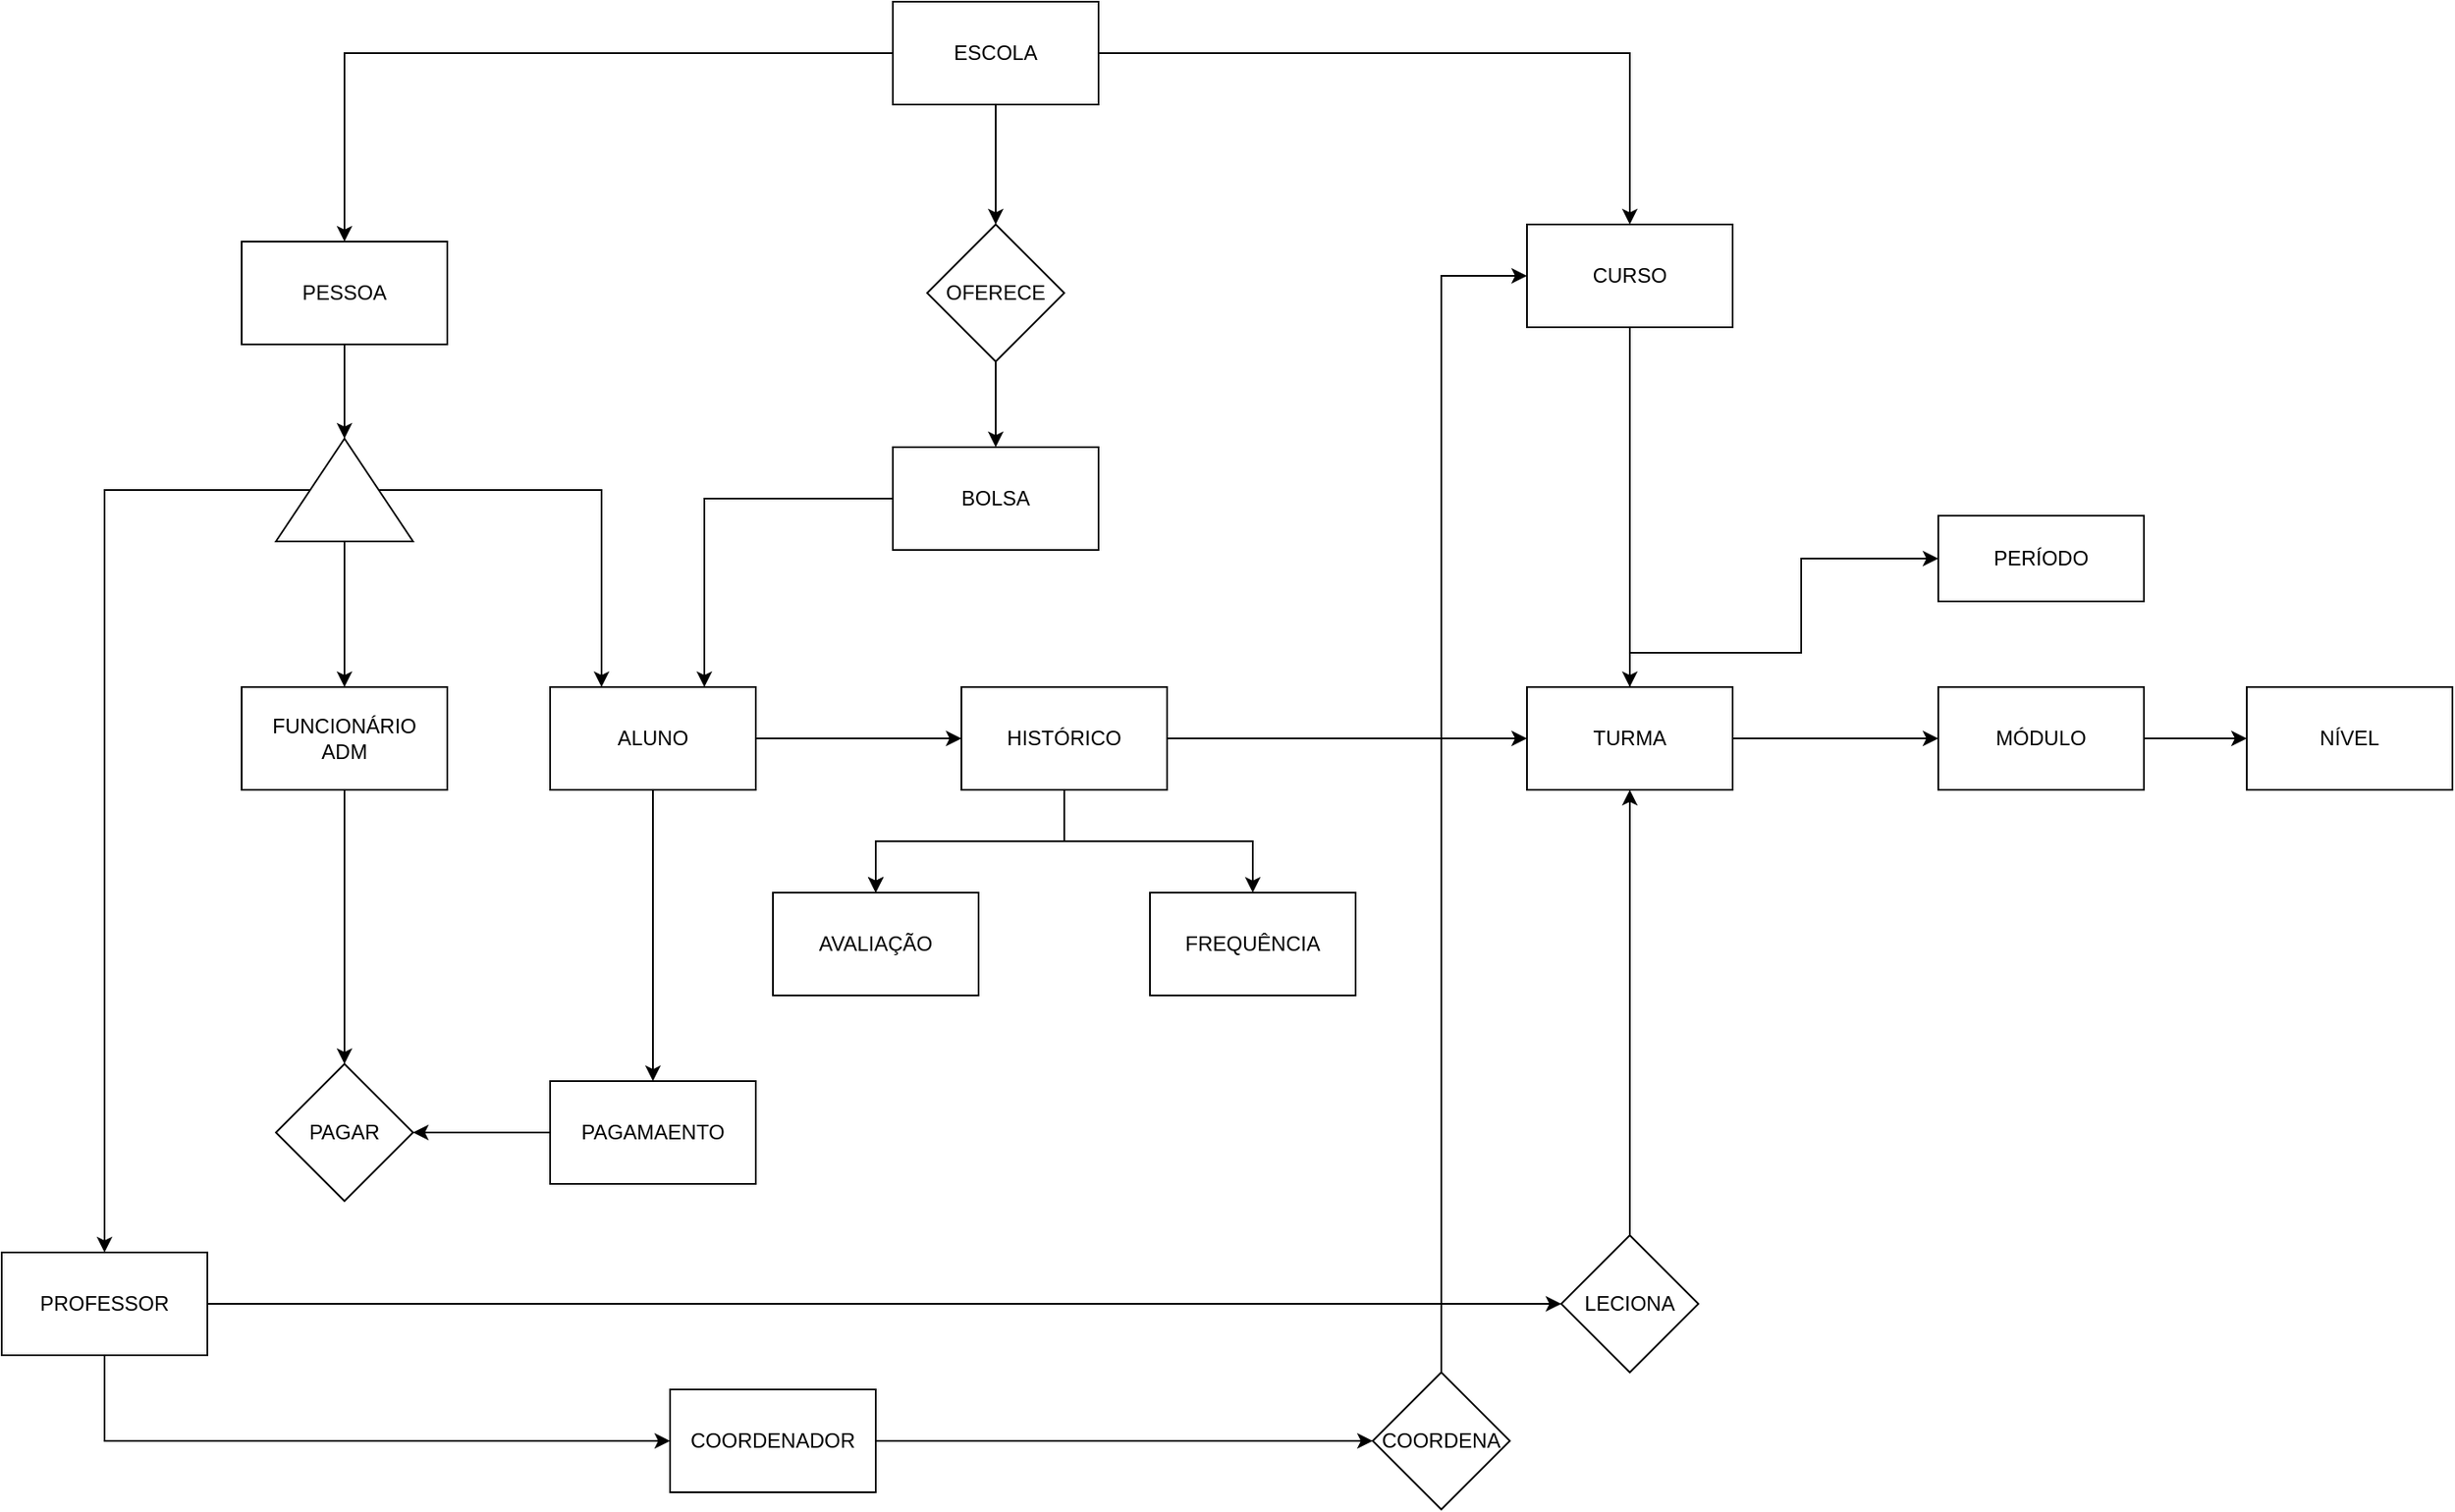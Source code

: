 <mxfile version="26.2.8">
  <diagram name="Página-1" id="ToRZsyHW3nH4Wx62c5p8">
    <mxGraphModel dx="2224" dy="1385" grid="1" gridSize="10" guides="1" tooltips="1" connect="1" arrows="1" fold="1" page="0" pageScale="1" pageWidth="827" pageHeight="1169" math="0" shadow="0">
      <root>
        <mxCell id="0" />
        <mxCell id="1" parent="0" />
        <mxCell id="KqVxqA2QlJHIxRDLTxVt-6" value="" style="edgeStyle=orthogonalEdgeStyle;rounded=0;orthogonalLoop=1;jettySize=auto;html=1;" edge="1" parent="1" source="KqVxqA2QlJHIxRDLTxVt-1" target="KqVxqA2QlJHIxRDLTxVt-5">
          <mxGeometry relative="1" as="geometry" />
        </mxCell>
        <mxCell id="KqVxqA2QlJHIxRDLTxVt-8" value="" style="edgeStyle=orthogonalEdgeStyle;rounded=0;orthogonalLoop=1;jettySize=auto;html=1;" edge="1" parent="1" source="KqVxqA2QlJHIxRDLTxVt-1" target="KqVxqA2QlJHIxRDLTxVt-7">
          <mxGeometry relative="1" as="geometry" />
        </mxCell>
        <mxCell id="KqVxqA2QlJHIxRDLTxVt-46" value="" style="edgeStyle=orthogonalEdgeStyle;rounded=0;orthogonalLoop=1;jettySize=auto;html=1;" edge="1" parent="1" source="KqVxqA2QlJHIxRDLTxVt-1" target="KqVxqA2QlJHIxRDLTxVt-45">
          <mxGeometry relative="1" as="geometry" />
        </mxCell>
        <mxCell id="KqVxqA2QlJHIxRDLTxVt-1" value="&lt;font style=&quot;color: light-dark(rgb(0, 0, 0), rgb(0, 0, 0));&quot;&gt;ESCOLA&lt;/font&gt;" style="whiteSpace=wrap;html=1;fillColor=light-dark(#FFFFFF,#FFFFFF);" vertex="1" parent="1">
          <mxGeometry x="390" y="-210" width="120" height="60" as="geometry" />
        </mxCell>
        <mxCell id="KqVxqA2QlJHIxRDLTxVt-27" value="" style="edgeStyle=orthogonalEdgeStyle;rounded=0;orthogonalLoop=1;jettySize=auto;html=1;" edge="1" parent="1" source="KqVxqA2QlJHIxRDLTxVt-5" target="KqVxqA2QlJHIxRDLTxVt-26">
          <mxGeometry relative="1" as="geometry" />
        </mxCell>
        <mxCell id="KqVxqA2QlJHIxRDLTxVt-5" value="&lt;font style=&quot;color: light-dark(rgb(0, 0, 0), rgb(0, 0, 0));&quot;&gt;CURSO&lt;/font&gt;" style="whiteSpace=wrap;html=1;fillColor=light-dark(#FFFFFF,#FFFFFF);" vertex="1" parent="1">
          <mxGeometry x="760" y="-80" width="120" height="60" as="geometry" />
        </mxCell>
        <mxCell id="KqVxqA2QlJHIxRDLTxVt-10" style="edgeStyle=orthogonalEdgeStyle;rounded=0;orthogonalLoop=1;jettySize=auto;html=1;entryX=1;entryY=0.5;entryDx=0;entryDy=0;" edge="1" parent="1" source="KqVxqA2QlJHIxRDLTxVt-7" target="KqVxqA2QlJHIxRDLTxVt-9">
          <mxGeometry relative="1" as="geometry" />
        </mxCell>
        <mxCell id="KqVxqA2QlJHIxRDLTxVt-7" value="PESSOA" style="whiteSpace=wrap;html=1;fillColor=light-dark(#FFFFFF,#FFFFFF);fontColor=light-dark(#000000,#000000);" vertex="1" parent="1">
          <mxGeometry x="10" y="-70" width="120" height="60" as="geometry" />
        </mxCell>
        <mxCell id="KqVxqA2QlJHIxRDLTxVt-12" value="" style="edgeStyle=orthogonalEdgeStyle;rounded=0;orthogonalLoop=1;jettySize=auto;html=1;" edge="1" parent="1" source="KqVxqA2QlJHIxRDLTxVt-9" target="KqVxqA2QlJHIxRDLTxVt-11">
          <mxGeometry relative="1" as="geometry" />
        </mxCell>
        <mxCell id="KqVxqA2QlJHIxRDLTxVt-14" value="" style="edgeStyle=orthogonalEdgeStyle;rounded=0;orthogonalLoop=1;jettySize=auto;html=1;" edge="1" parent="1" source="KqVxqA2QlJHIxRDLTxVt-9" target="KqVxqA2QlJHIxRDLTxVt-13">
          <mxGeometry relative="1" as="geometry">
            <Array as="points">
              <mxPoint x="220" y="75" />
            </Array>
          </mxGeometry>
        </mxCell>
        <mxCell id="KqVxqA2QlJHIxRDLTxVt-18" value="" style="edgeStyle=orthogonalEdgeStyle;rounded=0;orthogonalLoop=1;jettySize=auto;html=1;" edge="1" parent="1" source="KqVxqA2QlJHIxRDLTxVt-9" target="KqVxqA2QlJHIxRDLTxVt-17">
          <mxGeometry relative="1" as="geometry" />
        </mxCell>
        <mxCell id="KqVxqA2QlJHIxRDLTxVt-9" value="" style="triangle;whiteSpace=wrap;html=1;rotation=-90;fillColor=light-dark(#FFFFFF,#FFFFFF);" vertex="1" parent="1">
          <mxGeometry x="40" y="35" width="60" height="80" as="geometry" />
        </mxCell>
        <mxCell id="KqVxqA2QlJHIxRDLTxVt-21" value="" style="edgeStyle=orthogonalEdgeStyle;rounded=0;orthogonalLoop=1;jettySize=auto;html=1;" edge="1" parent="1" source="KqVxqA2QlJHIxRDLTxVt-11" target="KqVxqA2QlJHIxRDLTxVt-20">
          <mxGeometry relative="1" as="geometry" />
        </mxCell>
        <mxCell id="KqVxqA2QlJHIxRDLTxVt-11" value="&lt;font style=&quot;color: light-dark(rgb(0, 0, 0), rgb(0, 0, 0));&quot;&gt;FUNCIONÁRIO&lt;/font&gt;&lt;div&gt;&lt;font style=&quot;color: light-dark(rgb(0, 0, 0), rgb(0, 0, 0));&quot;&gt;ADM&lt;/font&gt;&lt;/div&gt;" style="whiteSpace=wrap;html=1;fillColor=light-dark(#FFFFFF,#FFFFFF);" vertex="1" parent="1">
          <mxGeometry x="10" y="190" width="120" height="60" as="geometry" />
        </mxCell>
        <mxCell id="KqVxqA2QlJHIxRDLTxVt-23" value="" style="edgeStyle=orthogonalEdgeStyle;rounded=0;orthogonalLoop=1;jettySize=auto;html=1;" edge="1" parent="1" source="KqVxqA2QlJHIxRDLTxVt-13" target="KqVxqA2QlJHIxRDLTxVt-22">
          <mxGeometry relative="1" as="geometry" />
        </mxCell>
        <mxCell id="KqVxqA2QlJHIxRDLTxVt-52" value="" style="edgeStyle=orthogonalEdgeStyle;rounded=0;orthogonalLoop=1;jettySize=auto;html=1;" edge="1" parent="1" source="KqVxqA2QlJHIxRDLTxVt-13" target="KqVxqA2QlJHIxRDLTxVt-51">
          <mxGeometry relative="1" as="geometry" />
        </mxCell>
        <mxCell id="KqVxqA2QlJHIxRDLTxVt-13" value="&lt;font style=&quot;color: light-dark(rgb(0, 0, 0), rgb(0, 0, 0));&quot;&gt;ALUNO&lt;/font&gt;" style="whiteSpace=wrap;html=1;fillColor=light-dark(#FFFFFF,#FFFFFF);" vertex="1" parent="1">
          <mxGeometry x="190" y="190" width="120" height="60" as="geometry" />
        </mxCell>
        <mxCell id="KqVxqA2QlJHIxRDLTxVt-36" value="" style="edgeStyle=orthogonalEdgeStyle;rounded=0;orthogonalLoop=1;jettySize=auto;html=1;" edge="1" parent="1" source="KqVxqA2QlJHIxRDLTxVt-17" target="KqVxqA2QlJHIxRDLTxVt-35">
          <mxGeometry relative="1" as="geometry">
            <Array as="points">
              <mxPoint x="-70" y="630" />
            </Array>
          </mxGeometry>
        </mxCell>
        <mxCell id="KqVxqA2QlJHIxRDLTxVt-42" value="" style="edgeStyle=orthogonalEdgeStyle;rounded=0;orthogonalLoop=1;jettySize=auto;html=1;" edge="1" parent="1" source="KqVxqA2QlJHIxRDLTxVt-17" target="KqVxqA2QlJHIxRDLTxVt-41">
          <mxGeometry relative="1" as="geometry" />
        </mxCell>
        <mxCell id="KqVxqA2QlJHIxRDLTxVt-17" value="&lt;font style=&quot;color: light-dark(rgb(0, 0, 0), rgb(0, 0, 0));&quot;&gt;PROFESSOR&lt;/font&gt;" style="whiteSpace=wrap;html=1;fillColor=light-dark(#FFFFFF,#FFFFFF);" vertex="1" parent="1">
          <mxGeometry x="-130" y="520" width="120" height="60" as="geometry" />
        </mxCell>
        <mxCell id="KqVxqA2QlJHIxRDLTxVt-19" style="edgeStyle=orthogonalEdgeStyle;rounded=0;orthogonalLoop=1;jettySize=auto;html=1;exitX=0.5;exitY=1;exitDx=0;exitDy=0;" edge="1" parent="1" source="KqVxqA2QlJHIxRDLTxVt-13" target="KqVxqA2QlJHIxRDLTxVt-13">
          <mxGeometry relative="1" as="geometry" />
        </mxCell>
        <mxCell id="KqVxqA2QlJHIxRDLTxVt-20" value="&lt;font style=&quot;color: light-dark(rgb(0, 0, 0), rgb(0, 0, 0));&quot;&gt;PAGAR&lt;/font&gt;" style="rhombus;whiteSpace=wrap;html=1;fillColor=light-dark(#FFFFFF,#FFFFFF);" vertex="1" parent="1">
          <mxGeometry x="30" y="410" width="80" height="80" as="geometry" />
        </mxCell>
        <mxCell id="KqVxqA2QlJHIxRDLTxVt-25" style="edgeStyle=orthogonalEdgeStyle;rounded=0;orthogonalLoop=1;jettySize=auto;html=1;entryX=1;entryY=0.5;entryDx=0;entryDy=0;" edge="1" parent="1" source="KqVxqA2QlJHIxRDLTxVt-22" target="KqVxqA2QlJHIxRDLTxVt-20">
          <mxGeometry relative="1" as="geometry" />
        </mxCell>
        <mxCell id="KqVxqA2QlJHIxRDLTxVt-22" value="&lt;font style=&quot;color: light-dark(rgb(0, 0, 0), rgb(0, 0, 0));&quot;&gt;PAGAMAENTO&lt;/font&gt;" style="whiteSpace=wrap;html=1;fillColor=light-dark(#FFFFFF,#FFFFFF);" vertex="1" parent="1">
          <mxGeometry x="190" y="420" width="120" height="60" as="geometry" />
        </mxCell>
        <mxCell id="KqVxqA2QlJHIxRDLTxVt-30" value="" style="edgeStyle=orthogonalEdgeStyle;rounded=0;orthogonalLoop=1;jettySize=auto;html=1;" edge="1" parent="1" source="KqVxqA2QlJHIxRDLTxVt-26" target="KqVxqA2QlJHIxRDLTxVt-28">
          <mxGeometry relative="1" as="geometry">
            <Array as="points">
              <mxPoint x="920" y="170" />
            </Array>
          </mxGeometry>
        </mxCell>
        <mxCell id="KqVxqA2QlJHIxRDLTxVt-32" value="" style="edgeStyle=orthogonalEdgeStyle;rounded=0;orthogonalLoop=1;jettySize=auto;html=1;" edge="1" parent="1" source="KqVxqA2QlJHIxRDLTxVt-26" target="KqVxqA2QlJHIxRDLTxVt-31">
          <mxGeometry relative="1" as="geometry" />
        </mxCell>
        <mxCell id="KqVxqA2QlJHIxRDLTxVt-26" value="&lt;font style=&quot;color: light-dark(rgb(0, 0, 0), rgb(0, 0, 0));&quot;&gt;TURMA&lt;/font&gt;" style="whiteSpace=wrap;html=1;fillColor=light-dark(#FFFFFF,#FFFFFF);" vertex="1" parent="1">
          <mxGeometry x="760" y="190" width="120" height="60" as="geometry" />
        </mxCell>
        <mxCell id="KqVxqA2QlJHIxRDLTxVt-28" value="&lt;font style=&quot;color: light-dark(rgb(0, 0, 0), rgb(0, 0, 0));&quot;&gt;PERÍODO&lt;/font&gt;" style="whiteSpace=wrap;html=1;fillColor=light-dark(#FFFFFF,#FFFFFF);" vertex="1" parent="1">
          <mxGeometry x="1000" y="90" width="120" height="50" as="geometry" />
        </mxCell>
        <mxCell id="KqVxqA2QlJHIxRDLTxVt-34" value="" style="edgeStyle=orthogonalEdgeStyle;rounded=0;orthogonalLoop=1;jettySize=auto;html=1;" edge="1" parent="1" source="KqVxqA2QlJHIxRDLTxVt-31" target="KqVxqA2QlJHIxRDLTxVt-33">
          <mxGeometry relative="1" as="geometry" />
        </mxCell>
        <mxCell id="KqVxqA2QlJHIxRDLTxVt-31" value="&lt;font style=&quot;color: light-dark(rgb(0, 0, 0), rgb(0, 0, 0));&quot;&gt;MÓDULO&lt;/font&gt;" style="whiteSpace=wrap;html=1;fillColor=light-dark(#FFFFFF,#FFFFFF);" vertex="1" parent="1">
          <mxGeometry x="1000" y="190" width="120" height="60" as="geometry" />
        </mxCell>
        <mxCell id="KqVxqA2QlJHIxRDLTxVt-33" value="&lt;font style=&quot;color: light-dark(rgb(0, 0, 0), rgb(0, 0, 0));&quot;&gt;NÍVEL&lt;/font&gt;" style="whiteSpace=wrap;html=1;fillColor=light-dark(#FFFFFF,#FFFFFF);" vertex="1" parent="1">
          <mxGeometry x="1180" y="190" width="120" height="60" as="geometry" />
        </mxCell>
        <mxCell id="KqVxqA2QlJHIxRDLTxVt-38" value="" style="edgeStyle=orthogonalEdgeStyle;rounded=0;orthogonalLoop=1;jettySize=auto;html=1;" edge="1" parent="1" source="KqVxqA2QlJHIxRDLTxVt-35" target="KqVxqA2QlJHIxRDLTxVt-37">
          <mxGeometry relative="1" as="geometry" />
        </mxCell>
        <mxCell id="KqVxqA2QlJHIxRDLTxVt-35" value="&lt;font style=&quot;color: light-dark(rgb(0, 0, 0), rgb(0, 0, 0));&quot;&gt;COORDENADOR&lt;/font&gt;" style="whiteSpace=wrap;html=1;fillColor=light-dark(#FFFFFF,#FFFFFF);" vertex="1" parent="1">
          <mxGeometry x="260" y="600" width="120" height="60" as="geometry" />
        </mxCell>
        <mxCell id="KqVxqA2QlJHIxRDLTxVt-39" style="edgeStyle=orthogonalEdgeStyle;rounded=0;orthogonalLoop=1;jettySize=auto;html=1;entryX=0;entryY=0.5;entryDx=0;entryDy=0;" edge="1" parent="1" source="KqVxqA2QlJHIxRDLTxVt-37" target="KqVxqA2QlJHIxRDLTxVt-5">
          <mxGeometry relative="1" as="geometry">
            <mxPoint x="620" y="50" as="targetPoint" />
            <Array as="points">
              <mxPoint x="710" y="-50" />
            </Array>
          </mxGeometry>
        </mxCell>
        <mxCell id="KqVxqA2QlJHIxRDLTxVt-37" value="&lt;font style=&quot;color: light-dark(rgb(0, 0, 0), rgb(0, 0, 0));&quot;&gt;COORDENA&lt;/font&gt;" style="rhombus;whiteSpace=wrap;html=1;fillColor=light-dark(#FFFFFF,#FFFFFF);" vertex="1" parent="1">
          <mxGeometry x="670" y="590" width="80" height="80" as="geometry" />
        </mxCell>
        <mxCell id="KqVxqA2QlJHIxRDLTxVt-62" style="edgeStyle=orthogonalEdgeStyle;rounded=0;orthogonalLoop=1;jettySize=auto;html=1;entryX=0.5;entryY=1;entryDx=0;entryDy=0;" edge="1" parent="1" source="KqVxqA2QlJHIxRDLTxVt-41" target="KqVxqA2QlJHIxRDLTxVt-26">
          <mxGeometry relative="1" as="geometry" />
        </mxCell>
        <mxCell id="KqVxqA2QlJHIxRDLTxVt-41" value="&lt;font style=&quot;color: light-dark(rgb(0, 0, 0), rgb(0, 0, 0));&quot;&gt;LECIONA&lt;/font&gt;" style="rhombus;whiteSpace=wrap;html=1;fillColor=light-dark(#FFFFFF,#FFFFFF);" vertex="1" parent="1">
          <mxGeometry x="780" y="510" width="80" height="80" as="geometry" />
        </mxCell>
        <mxCell id="KqVxqA2QlJHIxRDLTxVt-48" value="" style="edgeStyle=orthogonalEdgeStyle;rounded=0;orthogonalLoop=1;jettySize=auto;html=1;" edge="1" parent="1" source="KqVxqA2QlJHIxRDLTxVt-45" target="KqVxqA2QlJHIxRDLTxVt-47">
          <mxGeometry relative="1" as="geometry" />
        </mxCell>
        <mxCell id="KqVxqA2QlJHIxRDLTxVt-45" value="&lt;font style=&quot;color: light-dark(rgb(0, 0, 0), rgb(0, 0, 0));&quot;&gt;OFERECE&lt;/font&gt;" style="rhombus;whiteSpace=wrap;html=1;fillColor=light-dark(#FFFFFF,#FFFFFF);" vertex="1" parent="1">
          <mxGeometry x="410" y="-80" width="80" height="80" as="geometry" />
        </mxCell>
        <mxCell id="KqVxqA2QlJHIxRDLTxVt-50" style="edgeStyle=orthogonalEdgeStyle;rounded=0;orthogonalLoop=1;jettySize=auto;html=1;entryX=0.75;entryY=0;entryDx=0;entryDy=0;" edge="1" parent="1" source="KqVxqA2QlJHIxRDLTxVt-47" target="KqVxqA2QlJHIxRDLTxVt-13">
          <mxGeometry relative="1" as="geometry" />
        </mxCell>
        <mxCell id="KqVxqA2QlJHIxRDLTxVt-47" value="&lt;font style=&quot;color: light-dark(rgb(0, 0, 0), rgb(0, 0, 0));&quot;&gt;BOLSA&lt;/font&gt;" style="whiteSpace=wrap;html=1;fillColor=light-dark(#FFFFFF,#FFFFFF);" vertex="1" parent="1">
          <mxGeometry x="390" y="50" width="120" height="60" as="geometry" />
        </mxCell>
        <mxCell id="KqVxqA2QlJHIxRDLTxVt-55" style="edgeStyle=orthogonalEdgeStyle;rounded=0;orthogonalLoop=1;jettySize=auto;html=1;entryX=0;entryY=0.5;entryDx=0;entryDy=0;" edge="1" parent="1" source="KqVxqA2QlJHIxRDLTxVt-51" target="KqVxqA2QlJHIxRDLTxVt-26">
          <mxGeometry relative="1" as="geometry" />
        </mxCell>
        <mxCell id="KqVxqA2QlJHIxRDLTxVt-57" value="" style="edgeStyle=orthogonalEdgeStyle;rounded=0;orthogonalLoop=1;jettySize=auto;html=1;" edge="1" parent="1" source="KqVxqA2QlJHIxRDLTxVt-51" target="KqVxqA2QlJHIxRDLTxVt-56">
          <mxGeometry relative="1" as="geometry" />
        </mxCell>
        <mxCell id="KqVxqA2QlJHIxRDLTxVt-58" value="" style="edgeStyle=orthogonalEdgeStyle;rounded=0;orthogonalLoop=1;jettySize=auto;html=1;" edge="1" parent="1" source="KqVxqA2QlJHIxRDLTxVt-51" target="KqVxqA2QlJHIxRDLTxVt-56">
          <mxGeometry relative="1" as="geometry" />
        </mxCell>
        <mxCell id="KqVxqA2QlJHIxRDLTxVt-60" value="" style="edgeStyle=orthogonalEdgeStyle;rounded=0;orthogonalLoop=1;jettySize=auto;html=1;" edge="1" parent="1" source="KqVxqA2QlJHIxRDLTxVt-51" target="KqVxqA2QlJHIxRDLTxVt-59">
          <mxGeometry relative="1" as="geometry" />
        </mxCell>
        <mxCell id="KqVxqA2QlJHIxRDLTxVt-51" value="&lt;font style=&quot;color: light-dark(rgb(0, 0, 0), rgb(0, 0, 0));&quot;&gt;HISTÓRICO&lt;/font&gt;" style="whiteSpace=wrap;html=1;fillColor=light-dark(#FFFFFF,#FFFFFF);" vertex="1" parent="1">
          <mxGeometry x="430" y="190" width="120" height="60" as="geometry" />
        </mxCell>
        <mxCell id="KqVxqA2QlJHIxRDLTxVt-56" value="&lt;font style=&quot;color: light-dark(rgb(0, 0, 0), rgb(0, 0, 0));&quot;&gt;AVALIAÇÃO&lt;/font&gt;" style="whiteSpace=wrap;html=1;fillColor=light-dark(#FFFFFF,#FFFFFF);" vertex="1" parent="1">
          <mxGeometry x="320" y="310" width="120" height="60" as="geometry" />
        </mxCell>
        <mxCell id="KqVxqA2QlJHIxRDLTxVt-59" value="&lt;font style=&quot;color: light-dark(rgb(0, 0, 0), rgb(0, 0, 0));&quot;&gt;FREQUÊNCIA&lt;/font&gt;" style="whiteSpace=wrap;html=1;fillColor=light-dark(#FFFFFF,#FFFFFF);" vertex="1" parent="1">
          <mxGeometry x="540" y="310" width="120" height="60" as="geometry" />
        </mxCell>
      </root>
    </mxGraphModel>
  </diagram>
</mxfile>
